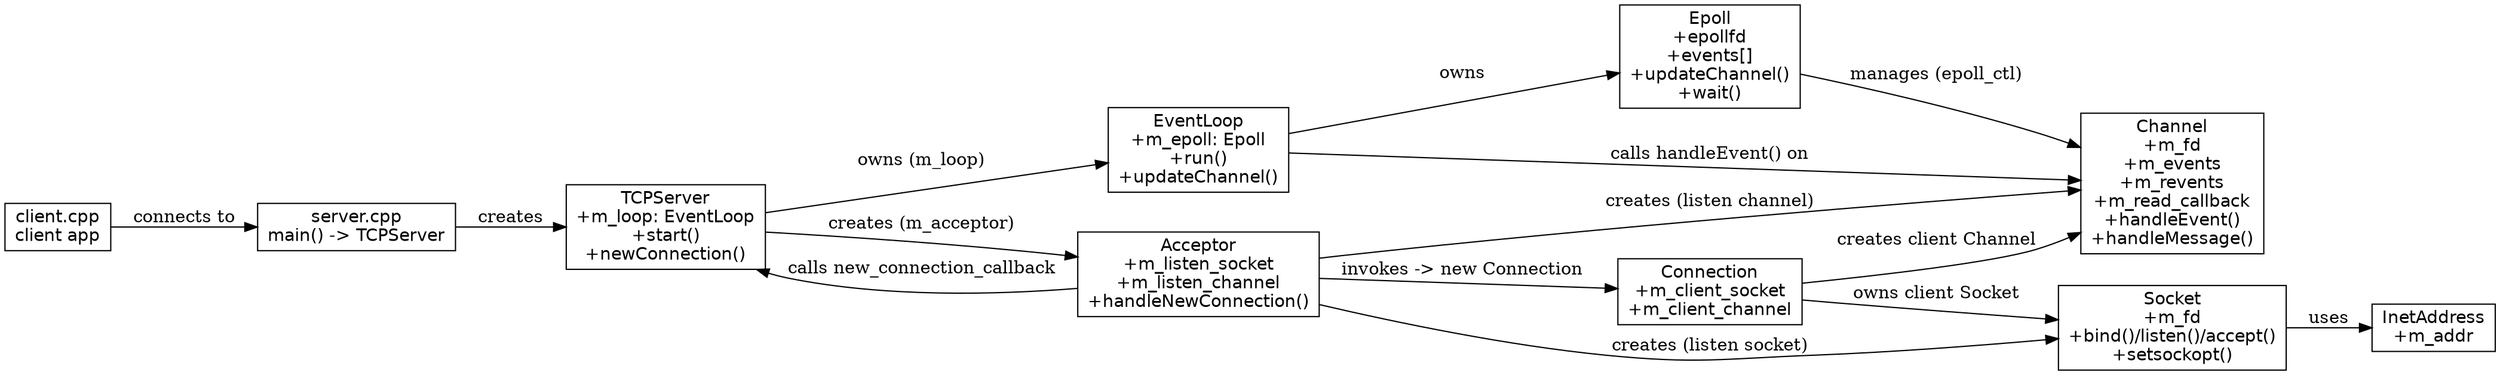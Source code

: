 
digraph ReactorNetworkServer {
    rankdir=LR;
    node [shape=box, fontname="Helvetica"];

    ServerMain [label="server.cpp\nmain() -> TCPServer"];
    TCPServer [label="TCPServer\n+m_loop: EventLoop\n+start()\n+newConnection()"];
    EventLoop [label="EventLoop\n+m_epoll: Epoll\n+run()\n+updateChannel()"];
    Epoll [label="Epoll\n+epollfd\n+events[]\n+updateChannel()\n+wait()"];
    Acceptor [label="Acceptor\n+m_listen_socket\n+m_listen_channel\n+handleNewConnection()"];
    Channel [label="Channel\n+m_fd\n+m_events\n+m_revents\n+m_read_callback\n+handleEvent()\n+handleMessage()"];
    Connection [label="Connection\n+m_client_socket\n+m_client_channel"];
    Socket [label="Socket\n+m_fd\n+bind()/listen()/accept()\n+setsockopt()"];
    InetAddress [label="InetAddress\n+m_addr"];
    ClientApp [label="client.cpp\nclient app"];

    // ownership / creation
    ServerMain -> TCPServer [label="creates"];
    TCPServer -> Acceptor [label="creates (m_acceptor)"];
    Acceptor -> Socket [label="creates (listen socket)"];
    Acceptor -> Channel [label="creates (listen channel)"];
    Acceptor -> TCPServer [label="calls new_connection_callback"];

    // runtime links
    TCPServer -> EventLoop [label="owns (m_loop)"];
    EventLoop -> Epoll [label="owns"];
    Epoll -> Channel [label="manages (epoll_ctl)"];
    EventLoop -> Channel [label="calls handleEvent() on"];

    // accept -> connection
    Acceptor -> Connection [label="invokes -> new Connection"];
    Connection -> Channel [label="creates client Channel"];
    Connection -> Socket [label="owns client Socket"];

    // helpers
    Socket -> InetAddress [label="uses"];
    ClientApp -> ServerMain [label="connects to"];
}
